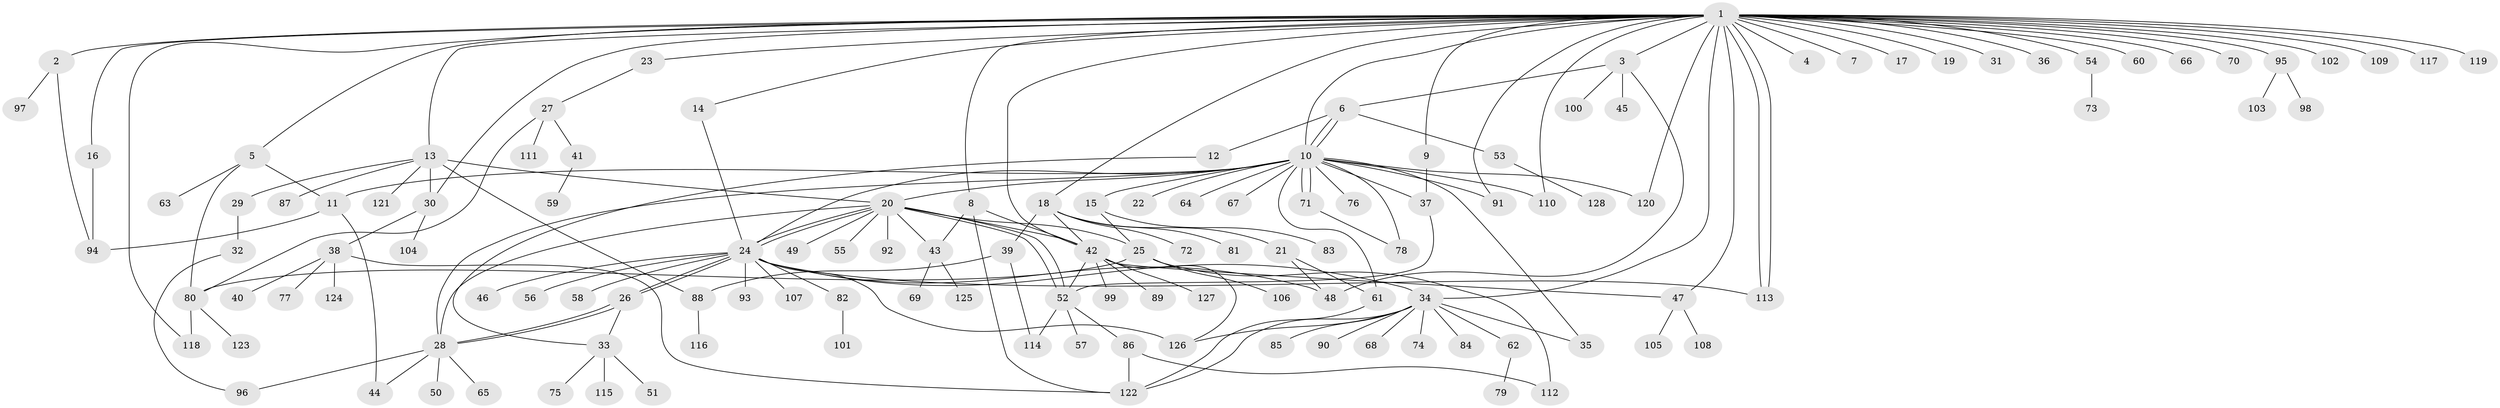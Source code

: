 // Generated by graph-tools (version 1.1) at 2025/14/03/09/25 04:14:42]
// undirected, 128 vertices, 178 edges
graph export_dot {
graph [start="1"]
  node [color=gray90,style=filled];
  1;
  2;
  3;
  4;
  5;
  6;
  7;
  8;
  9;
  10;
  11;
  12;
  13;
  14;
  15;
  16;
  17;
  18;
  19;
  20;
  21;
  22;
  23;
  24;
  25;
  26;
  27;
  28;
  29;
  30;
  31;
  32;
  33;
  34;
  35;
  36;
  37;
  38;
  39;
  40;
  41;
  42;
  43;
  44;
  45;
  46;
  47;
  48;
  49;
  50;
  51;
  52;
  53;
  54;
  55;
  56;
  57;
  58;
  59;
  60;
  61;
  62;
  63;
  64;
  65;
  66;
  67;
  68;
  69;
  70;
  71;
  72;
  73;
  74;
  75;
  76;
  77;
  78;
  79;
  80;
  81;
  82;
  83;
  84;
  85;
  86;
  87;
  88;
  89;
  90;
  91;
  92;
  93;
  94;
  95;
  96;
  97;
  98;
  99;
  100;
  101;
  102;
  103;
  104;
  105;
  106;
  107;
  108;
  109;
  110;
  111;
  112;
  113;
  114;
  115;
  116;
  117;
  118;
  119;
  120;
  121;
  122;
  123;
  124;
  125;
  126;
  127;
  128;
  1 -- 2;
  1 -- 3;
  1 -- 4;
  1 -- 5;
  1 -- 7;
  1 -- 8;
  1 -- 9;
  1 -- 10;
  1 -- 13;
  1 -- 14;
  1 -- 16;
  1 -- 17;
  1 -- 18;
  1 -- 19;
  1 -- 23;
  1 -- 30;
  1 -- 31;
  1 -- 34;
  1 -- 36;
  1 -- 42;
  1 -- 47;
  1 -- 54;
  1 -- 60;
  1 -- 66;
  1 -- 70;
  1 -- 91;
  1 -- 95;
  1 -- 102;
  1 -- 109;
  1 -- 110;
  1 -- 113;
  1 -- 113;
  1 -- 117;
  1 -- 118;
  1 -- 119;
  1 -- 120;
  2 -- 94;
  2 -- 97;
  3 -- 6;
  3 -- 45;
  3 -- 48;
  3 -- 100;
  5 -- 11;
  5 -- 63;
  5 -- 80;
  6 -- 10;
  6 -- 10;
  6 -- 12;
  6 -- 53;
  8 -- 42;
  8 -- 43;
  8 -- 122;
  9 -- 37;
  10 -- 11;
  10 -- 15;
  10 -- 20;
  10 -- 22;
  10 -- 24;
  10 -- 28;
  10 -- 35;
  10 -- 37;
  10 -- 61;
  10 -- 64;
  10 -- 67;
  10 -- 71;
  10 -- 71;
  10 -- 76;
  10 -- 78;
  10 -- 91;
  10 -- 110;
  10 -- 120;
  11 -- 44;
  11 -- 94;
  12 -- 33;
  13 -- 20;
  13 -- 29;
  13 -- 30;
  13 -- 87;
  13 -- 88;
  13 -- 121;
  14 -- 24;
  15 -- 25;
  15 -- 83;
  16 -- 94;
  18 -- 21;
  18 -- 39;
  18 -- 42;
  18 -- 72;
  18 -- 81;
  20 -- 24;
  20 -- 24;
  20 -- 25;
  20 -- 28;
  20 -- 42;
  20 -- 43;
  20 -- 49;
  20 -- 52;
  20 -- 52;
  20 -- 55;
  20 -- 92;
  21 -- 48;
  21 -- 61;
  23 -- 27;
  24 -- 26;
  24 -- 26;
  24 -- 34;
  24 -- 46;
  24 -- 48;
  24 -- 56;
  24 -- 58;
  24 -- 82;
  24 -- 93;
  24 -- 107;
  24 -- 113;
  24 -- 126;
  25 -- 80;
  25 -- 106;
  25 -- 112;
  26 -- 28;
  26 -- 28;
  26 -- 33;
  27 -- 41;
  27 -- 80;
  27 -- 111;
  28 -- 44;
  28 -- 50;
  28 -- 65;
  28 -- 96;
  29 -- 32;
  30 -- 38;
  30 -- 104;
  32 -- 96;
  33 -- 51;
  33 -- 75;
  33 -- 115;
  34 -- 35;
  34 -- 62;
  34 -- 68;
  34 -- 74;
  34 -- 84;
  34 -- 85;
  34 -- 90;
  34 -- 122;
  34 -- 126;
  37 -- 52;
  38 -- 40;
  38 -- 77;
  38 -- 122;
  38 -- 124;
  39 -- 88;
  39 -- 114;
  41 -- 59;
  42 -- 47;
  42 -- 52;
  42 -- 89;
  42 -- 99;
  42 -- 126;
  42 -- 127;
  43 -- 69;
  43 -- 125;
  47 -- 105;
  47 -- 108;
  52 -- 57;
  52 -- 86;
  52 -- 114;
  53 -- 128;
  54 -- 73;
  61 -- 122;
  62 -- 79;
  71 -- 78;
  80 -- 118;
  80 -- 123;
  82 -- 101;
  86 -- 112;
  86 -- 122;
  88 -- 116;
  95 -- 98;
  95 -- 103;
}
